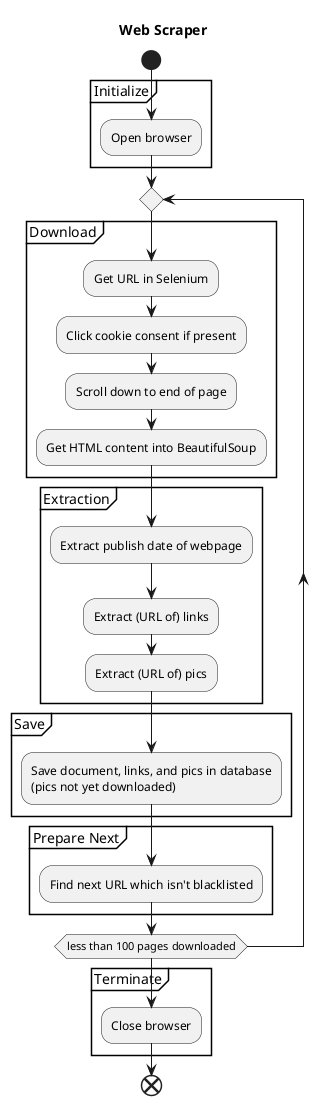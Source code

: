 @startuml

title Web Scraper

start
partition Initialize {
    :Open browser;
}

repeat

partition Download {
    :Get URL in Selenium;
    :Click cookie consent if present;
    :Scroll down to end of page;
    :Get HTML content into BeautifulSoup;
}

partition Extraction {
    :Extract publish date of webpage;
    :Extract (URL of) links;
    :Extract (URL of) pics;
}

partition Save {
    :Save document, links, and pics in database\n(pics not yet downloaded);
}

partition Prepare Next {
    :Find next URL which isn't blacklisted;
}

repeatwhile (less than 100 pages downloaded)

partition Terminate {
    :Close browser;
}

end

@enduml

